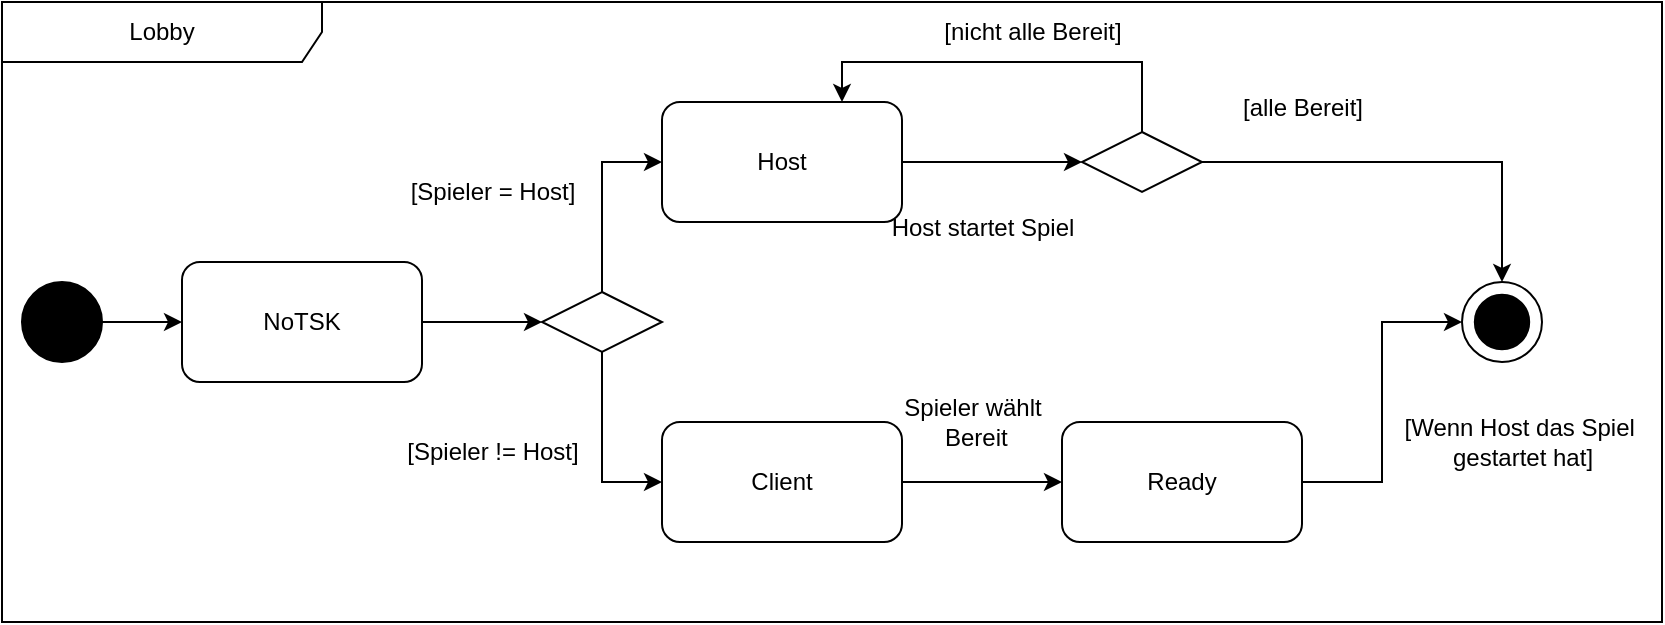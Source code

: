 <mxfile version="24.7.8">
  <diagram name="Seite-1" id="9U_vBm2jVWSjWVRBcCRu">
    <mxGraphModel dx="1539" dy="827" grid="1" gridSize="10" guides="1" tooltips="1" connect="1" arrows="1" fold="1" page="1" pageScale="1" pageWidth="827" pageHeight="1169" math="0" shadow="0">
      <root>
        <mxCell id="0" />
        <mxCell id="1" parent="0" />
        <mxCell id="8ffLzvaKykcBddsnqRdC-32" style="edgeStyle=orthogonalEdgeStyle;rounded=0;orthogonalLoop=1;jettySize=auto;html=1;entryX=0;entryY=0.5;entryDx=0;entryDy=0;" edge="1" parent="1" source="8ffLzvaKykcBddsnqRdC-2" target="8ffLzvaKykcBddsnqRdC-21">
          <mxGeometry relative="1" as="geometry" />
        </mxCell>
        <mxCell id="8ffLzvaKykcBddsnqRdC-2" value="" style="ellipse;whiteSpace=wrap;html=1;aspect=fixed;fillColor=#000000;" vertex="1" parent="1">
          <mxGeometry x="-800" y="200" width="40" height="40" as="geometry" />
        </mxCell>
        <mxCell id="8ffLzvaKykcBddsnqRdC-3" value="" style="ellipse;whiteSpace=wrap;html=1;aspect=fixed;" vertex="1" parent="1">
          <mxGeometry x="-80" y="200" width="40" height="40" as="geometry" />
        </mxCell>
        <mxCell id="8ffLzvaKykcBddsnqRdC-4" value="" style="ellipse;whiteSpace=wrap;html=1;aspect=fixed;fillColor=#000000;" vertex="1" parent="1">
          <mxGeometry x="-73.59" y="206.41" width="27.18" height="27.18" as="geometry" />
        </mxCell>
        <mxCell id="8ffLzvaKykcBddsnqRdC-38" style="edgeStyle=orthogonalEdgeStyle;rounded=0;orthogonalLoop=1;jettySize=auto;html=1;entryX=0;entryY=0.5;entryDx=0;entryDy=0;" edge="1" parent="1" source="8ffLzvaKykcBddsnqRdC-21" target="8ffLzvaKykcBddsnqRdC-30">
          <mxGeometry relative="1" as="geometry" />
        </mxCell>
        <mxCell id="8ffLzvaKykcBddsnqRdC-21" value="NoTSK" style="rounded=1;whiteSpace=wrap;html=1;" vertex="1" parent="1">
          <mxGeometry x="-720" y="190" width="120" height="60" as="geometry" />
        </mxCell>
        <mxCell id="8ffLzvaKykcBddsnqRdC-29" style="edgeStyle=orthogonalEdgeStyle;rounded=0;orthogonalLoop=1;jettySize=auto;html=1;entryX=0;entryY=0.5;entryDx=0;entryDy=0;" edge="1" parent="1" source="8ffLzvaKykcBddsnqRdC-22" target="8ffLzvaKykcBddsnqRdC-3">
          <mxGeometry relative="1" as="geometry" />
        </mxCell>
        <mxCell id="8ffLzvaKykcBddsnqRdC-22" value="Ready" style="rounded=1;whiteSpace=wrap;html=1;" vertex="1" parent="1">
          <mxGeometry x="-280" y="270" width="120" height="60" as="geometry" />
        </mxCell>
        <mxCell id="8ffLzvaKykcBddsnqRdC-36" style="edgeStyle=orthogonalEdgeStyle;rounded=0;orthogonalLoop=1;jettySize=auto;html=1;exitX=0.5;exitY=0;exitDx=0;exitDy=0;entryX=0;entryY=0.5;entryDx=0;entryDy=0;" edge="1" parent="1" source="8ffLzvaKykcBddsnqRdC-30" target="8ffLzvaKykcBddsnqRdC-33">
          <mxGeometry relative="1" as="geometry" />
        </mxCell>
        <mxCell id="8ffLzvaKykcBddsnqRdC-37" style="edgeStyle=orthogonalEdgeStyle;rounded=0;orthogonalLoop=1;jettySize=auto;html=1;exitX=0.5;exitY=1;exitDx=0;exitDy=0;entryX=0;entryY=0.5;entryDx=0;entryDy=0;" edge="1" parent="1" source="8ffLzvaKykcBddsnqRdC-30" target="8ffLzvaKykcBddsnqRdC-35">
          <mxGeometry relative="1" as="geometry" />
        </mxCell>
        <mxCell id="8ffLzvaKykcBddsnqRdC-30" value="" style="rhombus;whiteSpace=wrap;html=1;" vertex="1" parent="1">
          <mxGeometry x="-540" y="205" width="60" height="30" as="geometry" />
        </mxCell>
        <mxCell id="8ffLzvaKykcBddsnqRdC-42" style="edgeStyle=orthogonalEdgeStyle;rounded=0;orthogonalLoop=1;jettySize=auto;html=1;entryX=0;entryY=0.5;entryDx=0;entryDy=0;" edge="1" parent="1" source="8ffLzvaKykcBddsnqRdC-33" target="8ffLzvaKykcBddsnqRdC-41">
          <mxGeometry relative="1" as="geometry" />
        </mxCell>
        <mxCell id="8ffLzvaKykcBddsnqRdC-33" value="Host" style="rounded=1;whiteSpace=wrap;html=1;" vertex="1" parent="1">
          <mxGeometry x="-480" y="110" width="120" height="60" as="geometry" />
        </mxCell>
        <mxCell id="8ffLzvaKykcBddsnqRdC-39" style="edgeStyle=orthogonalEdgeStyle;rounded=0;orthogonalLoop=1;jettySize=auto;html=1;entryX=0;entryY=0.5;entryDx=0;entryDy=0;" edge="1" parent="1" source="8ffLzvaKykcBddsnqRdC-35" target="8ffLzvaKykcBddsnqRdC-22">
          <mxGeometry relative="1" as="geometry" />
        </mxCell>
        <mxCell id="8ffLzvaKykcBddsnqRdC-35" value="Client" style="rounded=1;whiteSpace=wrap;html=1;" vertex="1" parent="1">
          <mxGeometry x="-480" y="270" width="120" height="60" as="geometry" />
        </mxCell>
        <mxCell id="8ffLzvaKykcBddsnqRdC-43" style="edgeStyle=orthogonalEdgeStyle;rounded=0;orthogonalLoop=1;jettySize=auto;html=1;exitX=1;exitY=0.5;exitDx=0;exitDy=0;entryX=0.5;entryY=0;entryDx=0;entryDy=0;" edge="1" parent="1" source="8ffLzvaKykcBddsnqRdC-41" target="8ffLzvaKykcBddsnqRdC-3">
          <mxGeometry relative="1" as="geometry" />
        </mxCell>
        <mxCell id="8ffLzvaKykcBddsnqRdC-44" style="edgeStyle=orthogonalEdgeStyle;rounded=0;orthogonalLoop=1;jettySize=auto;html=1;exitX=0.5;exitY=0;exitDx=0;exitDy=0;entryX=0.75;entryY=0;entryDx=0;entryDy=0;" edge="1" parent="1" source="8ffLzvaKykcBddsnqRdC-41" target="8ffLzvaKykcBddsnqRdC-33">
          <mxGeometry relative="1" as="geometry">
            <Array as="points">
              <mxPoint x="-240" y="90" />
              <mxPoint x="-390" y="90" />
            </Array>
          </mxGeometry>
        </mxCell>
        <mxCell id="8ffLzvaKykcBddsnqRdC-41" value="" style="rhombus;whiteSpace=wrap;html=1;" vertex="1" parent="1">
          <mxGeometry x="-270" y="125" width="60" height="30" as="geometry" />
        </mxCell>
        <mxCell id="8ffLzvaKykcBddsnqRdC-45" value="Spieler wählt&lt;div&gt;&amp;nbsp;Bereit&lt;/div&gt;" style="text;html=1;align=center;verticalAlign=middle;resizable=0;points=[];autosize=1;strokeColor=none;fillColor=none;" vertex="1" parent="1">
          <mxGeometry x="-370" y="250" width="90" height="40" as="geometry" />
        </mxCell>
        <mxCell id="8ffLzvaKykcBddsnqRdC-46" value="[Wenn Host das Spiel&amp;nbsp;&lt;div&gt;gestartet hat]&lt;/div&gt;" style="text;html=1;align=center;verticalAlign=middle;resizable=0;points=[];autosize=1;strokeColor=none;fillColor=none;" vertex="1" parent="1">
          <mxGeometry x="-120" y="260" width="140" height="40" as="geometry" />
        </mxCell>
        <mxCell id="8ffLzvaKykcBddsnqRdC-47" value="Host startet Spiel" style="text;html=1;align=center;verticalAlign=middle;resizable=0;points=[];autosize=1;strokeColor=none;fillColor=none;" vertex="1" parent="1">
          <mxGeometry x="-375" y="158" width="110" height="30" as="geometry" />
        </mxCell>
        <mxCell id="8ffLzvaKykcBddsnqRdC-48" value="[alle Bereit]" style="text;html=1;align=center;verticalAlign=middle;resizable=0;points=[];autosize=1;strokeColor=none;fillColor=none;" vertex="1" parent="1">
          <mxGeometry x="-200" y="98" width="80" height="30" as="geometry" />
        </mxCell>
        <mxCell id="8ffLzvaKykcBddsnqRdC-49" value="[nicht alle Bereit]" style="text;html=1;align=center;verticalAlign=middle;resizable=0;points=[];autosize=1;strokeColor=none;fillColor=none;" vertex="1" parent="1">
          <mxGeometry x="-350" y="60" width="110" height="30" as="geometry" />
        </mxCell>
        <mxCell id="8ffLzvaKykcBddsnqRdC-50" value="[Spieler = Host]" style="text;html=1;align=center;verticalAlign=middle;resizable=0;points=[];autosize=1;strokeColor=none;fillColor=none;" vertex="1" parent="1">
          <mxGeometry x="-620" y="140" width="110" height="30" as="geometry" />
        </mxCell>
        <mxCell id="8ffLzvaKykcBddsnqRdC-51" value="[Spieler != Host]" style="text;html=1;align=center;verticalAlign=middle;resizable=0;points=[];autosize=1;strokeColor=none;fillColor=none;" vertex="1" parent="1">
          <mxGeometry x="-620" y="270" width="110" height="30" as="geometry" />
        </mxCell>
        <mxCell id="8ffLzvaKykcBddsnqRdC-52" value="Lobby" style="shape=umlFrame;whiteSpace=wrap;html=1;pointerEvents=0;recursiveResize=0;container=1;collapsible=0;width=160;" vertex="1" parent="1">
          <mxGeometry x="-810" y="60" width="830" height="310" as="geometry" />
        </mxCell>
      </root>
    </mxGraphModel>
  </diagram>
</mxfile>
